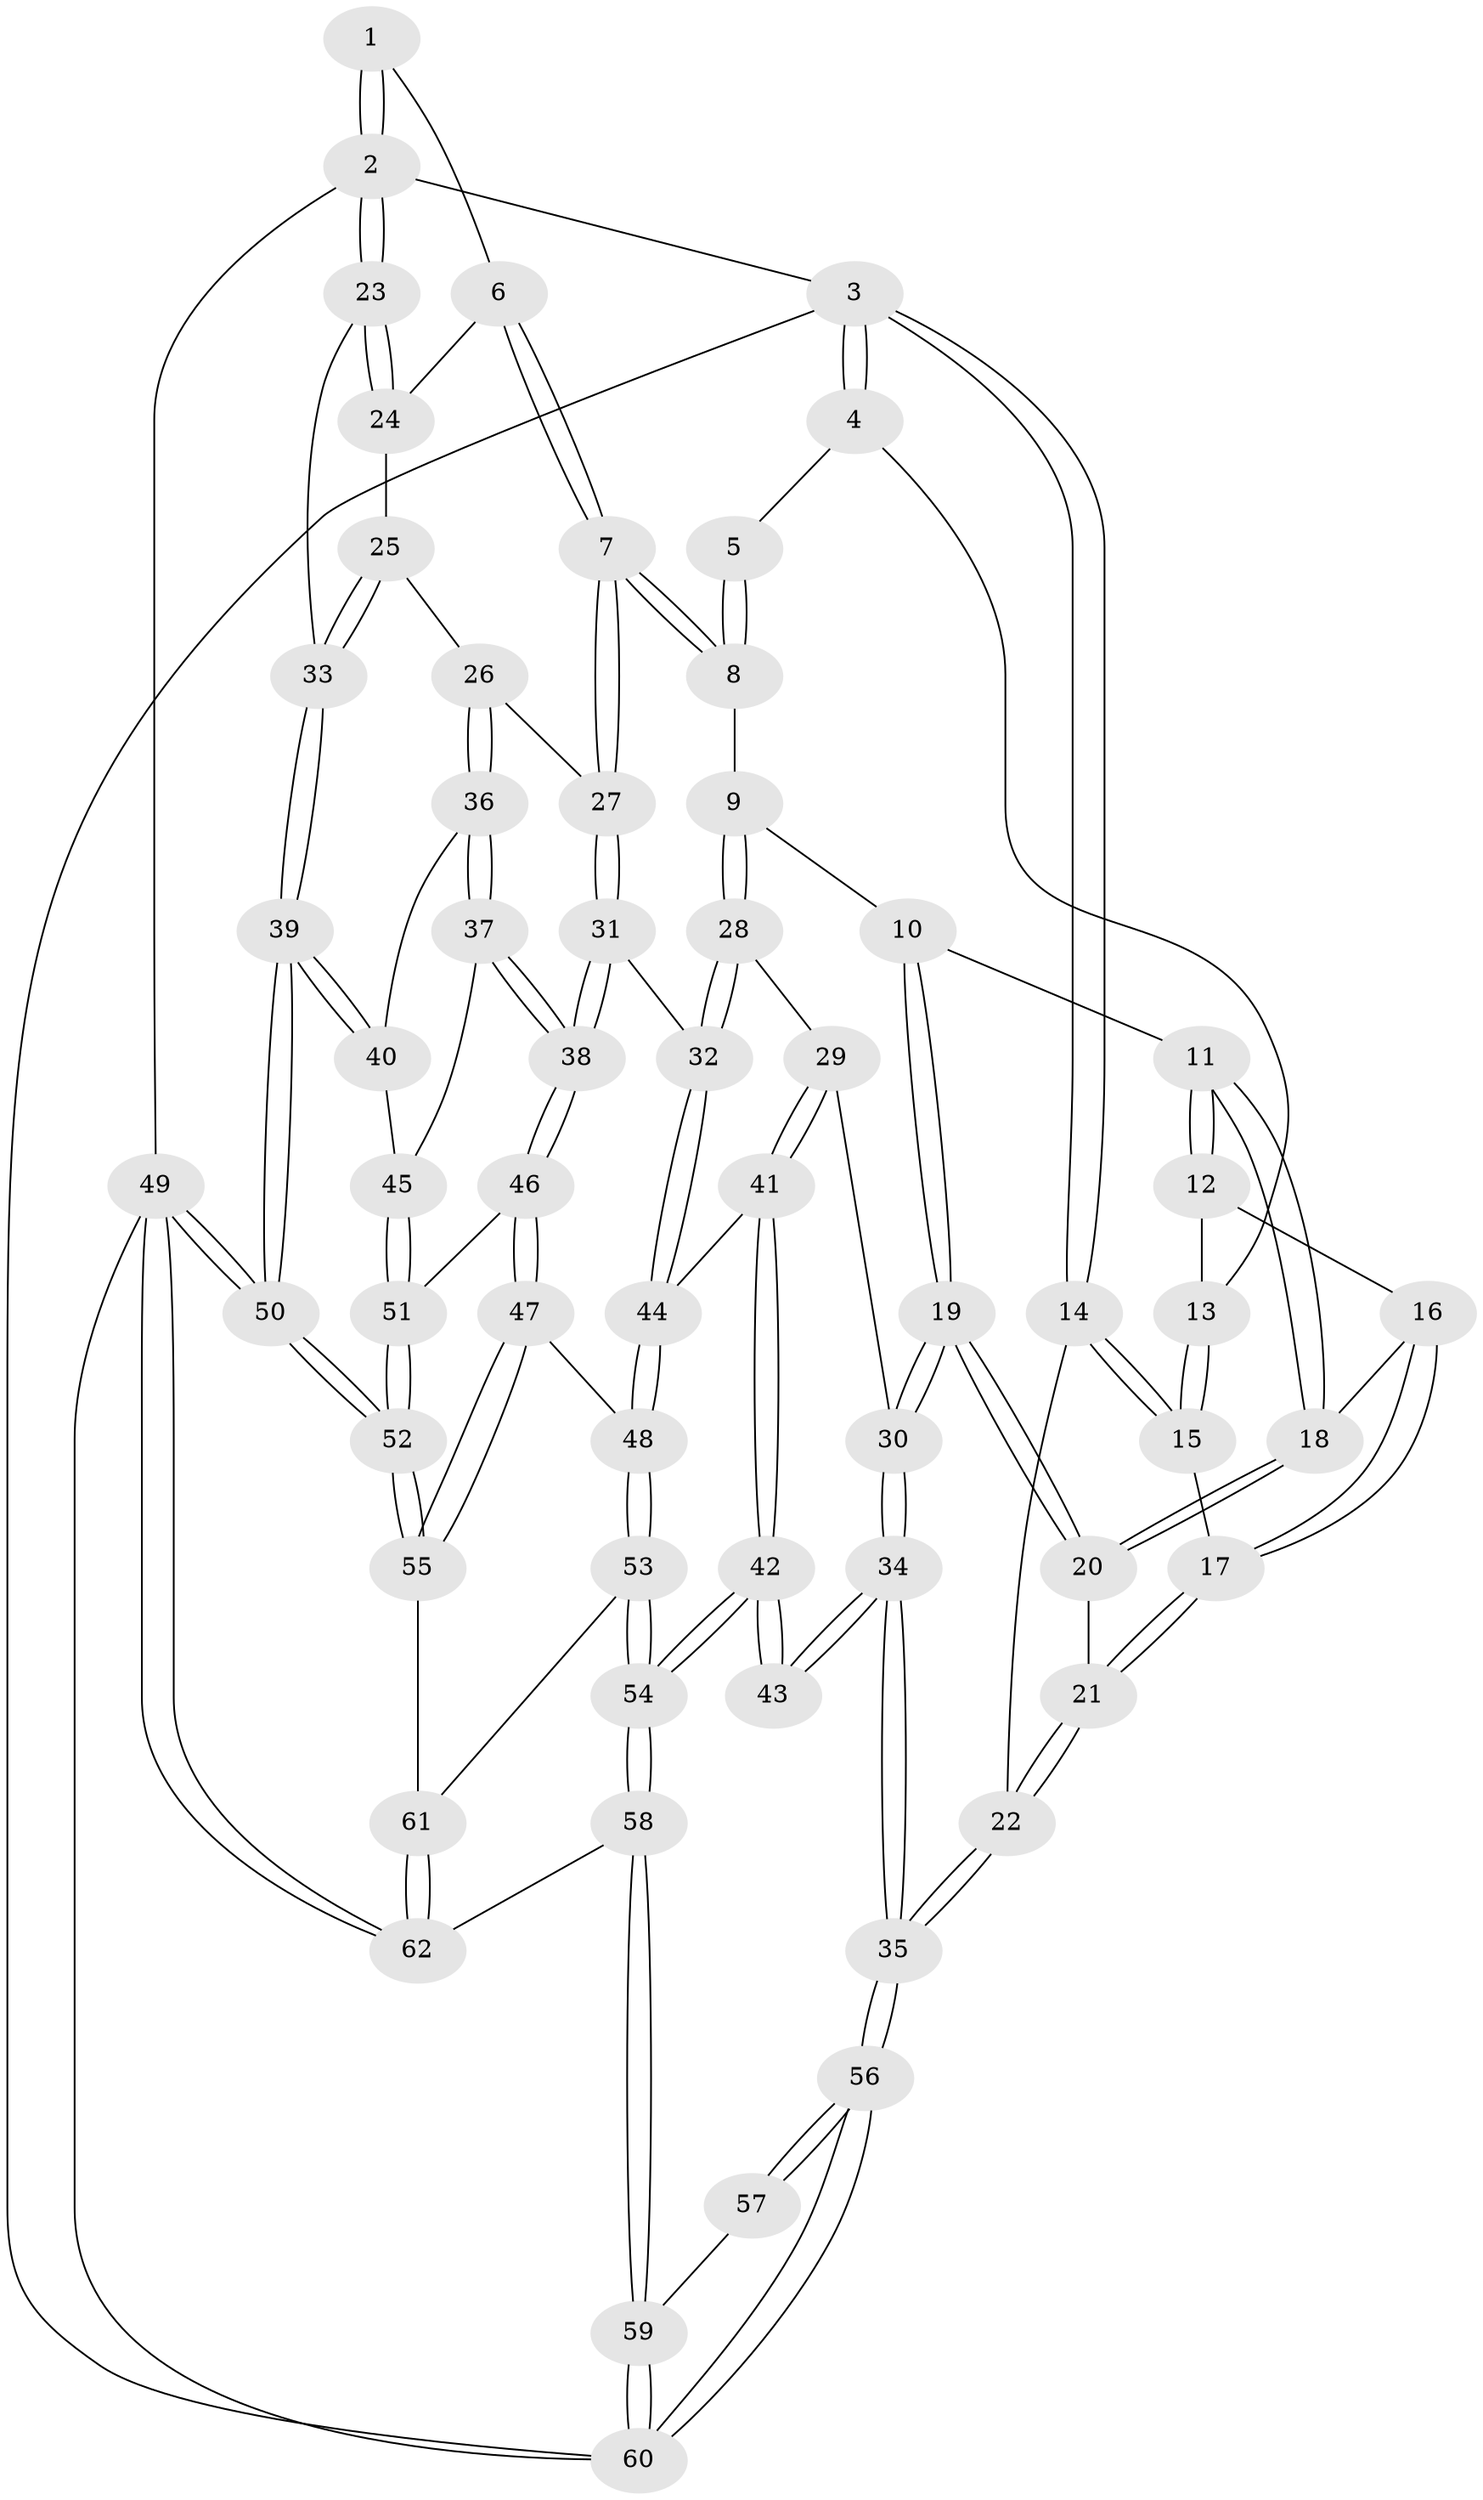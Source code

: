 // Generated by graph-tools (version 1.1) at 2025/11/02/27/25 16:11:58]
// undirected, 62 vertices, 152 edges
graph export_dot {
graph [start="1"]
  node [color=gray90,style=filled];
  1 [pos="+0.8536104405035471+0"];
  2 [pos="+1+0"];
  3 [pos="+0+0"];
  4 [pos="+0.3091335543918512+0"];
  5 [pos="+0.4597071839079975+0"];
  6 [pos="+0.7982176586639825+0.18545722506217757"];
  7 [pos="+0.7178417618970614+0.25527861369012894"];
  8 [pos="+0.6259944520811347+0.24501267302428048"];
  9 [pos="+0.5177944510896388+0.2808277374001326"];
  10 [pos="+0.35386835816291373+0.1753108981710793"];
  11 [pos="+0.3458348736174565+0.16320134773851813"];
  12 [pos="+0.30142567852119473+0"];
  13 [pos="+0.30076079693504176+0"];
  14 [pos="+0+0.18731867043473752"];
  15 [pos="+0+0.2048815912868393"];
  16 [pos="+0.1277366432619227+0.24163593341919448"];
  17 [pos="+0.059802880017696396+0.24615055286567217"];
  18 [pos="+0.1943558895429962+0.26567074425951753"];
  19 [pos="+0.28116256935176265+0.4568252215925276"];
  20 [pos="+0.22173015005574498+0.4100282673515026"];
  21 [pos="+0.10226384941856186+0.3902472264061306"];
  22 [pos="+0+0.6004825033815812"];
  23 [pos="+1+0.3222023498993623"];
  24 [pos="+0.8814449706804829+0.22278654843197815"];
  25 [pos="+0.9076566918744311+0.43167179912363396"];
  26 [pos="+0.7796135094443696+0.4666141171981441"];
  27 [pos="+0.7428509400081594+0.43703783161943627"];
  28 [pos="+0.43739520356235895+0.4953463809468245"];
  29 [pos="+0.4132060042590607+0.49809308978572236"];
  30 [pos="+0.29745146563436203+0.48573253273934053"];
  31 [pos="+0.5756001543392348+0.54223906593636"];
  32 [pos="+0.5065241466648144+0.5408996978154914"];
  33 [pos="+1+0.43769503160538803"];
  34 [pos="+0.14055508686662155+0.6750476242063523"];
  35 [pos="+0+0.6124265867819699"];
  36 [pos="+0.7972967886221595+0.5108250603341531"];
  37 [pos="+0.703936955509779+0.6487319877114173"];
  38 [pos="+0.6741325507815441+0.6676246468604516"];
  39 [pos="+1+0.5380556129379169"];
  40 [pos="+0.8581900496593433+0.5863636040183129"];
  41 [pos="+0.3725478059689497+0.7050531198578154"];
  42 [pos="+0.2266179346988388+0.783967681237129"];
  43 [pos="+0.17632375282398374+0.7301163887948802"];
  44 [pos="+0.5004633069660919+0.7385589175019819"];
  45 [pos="+0.8483590923469593+0.6517931319816552"];
  46 [pos="+0.6750005426889949+0.7275833877910248"];
  47 [pos="+0.6542272157653789+0.7590089748806522"];
  48 [pos="+0.5351660138786773+0.8238714211104797"];
  49 [pos="+1+1"];
  50 [pos="+1+1"];
  51 [pos="+0.8599775781684763+0.7374449980698621"];
  52 [pos="+0.9699080109869808+0.8836914109959206"];
  53 [pos="+0.5281241927531657+0.8435406329758198"];
  54 [pos="+0.3231980199711706+0.9990673421013909"];
  55 [pos="+0.7879809681115278+0.8900144295743516"];
  56 [pos="+0+1"];
  57 [pos="+0.06604888925104417+0.8745034396871628"];
  58 [pos="+0.28522329120692047+1"];
  59 [pos="+0.23792358252863716+1"];
  60 [pos="+0+1"];
  61 [pos="+0.6695940000223988+0.9574807483818888"];
  62 [pos="+0.6717708955766948+1"];
  1 -- 2;
  1 -- 2;
  1 -- 6;
  2 -- 3;
  2 -- 23;
  2 -- 23;
  2 -- 49;
  3 -- 4;
  3 -- 4;
  3 -- 14;
  3 -- 14;
  3 -- 60;
  4 -- 5;
  4 -- 13;
  5 -- 8;
  5 -- 8;
  6 -- 7;
  6 -- 7;
  6 -- 24;
  7 -- 8;
  7 -- 8;
  7 -- 27;
  7 -- 27;
  8 -- 9;
  9 -- 10;
  9 -- 28;
  9 -- 28;
  10 -- 11;
  10 -- 19;
  10 -- 19;
  11 -- 12;
  11 -- 12;
  11 -- 18;
  11 -- 18;
  12 -- 13;
  12 -- 16;
  13 -- 15;
  13 -- 15;
  14 -- 15;
  14 -- 15;
  14 -- 22;
  15 -- 17;
  16 -- 17;
  16 -- 17;
  16 -- 18;
  17 -- 21;
  17 -- 21;
  18 -- 20;
  18 -- 20;
  19 -- 20;
  19 -- 20;
  19 -- 30;
  19 -- 30;
  20 -- 21;
  21 -- 22;
  21 -- 22;
  22 -- 35;
  22 -- 35;
  23 -- 24;
  23 -- 24;
  23 -- 33;
  24 -- 25;
  25 -- 26;
  25 -- 33;
  25 -- 33;
  26 -- 27;
  26 -- 36;
  26 -- 36;
  27 -- 31;
  27 -- 31;
  28 -- 29;
  28 -- 32;
  28 -- 32;
  29 -- 30;
  29 -- 41;
  29 -- 41;
  30 -- 34;
  30 -- 34;
  31 -- 32;
  31 -- 38;
  31 -- 38;
  32 -- 44;
  32 -- 44;
  33 -- 39;
  33 -- 39;
  34 -- 35;
  34 -- 35;
  34 -- 43;
  34 -- 43;
  35 -- 56;
  35 -- 56;
  36 -- 37;
  36 -- 37;
  36 -- 40;
  37 -- 38;
  37 -- 38;
  37 -- 45;
  38 -- 46;
  38 -- 46;
  39 -- 40;
  39 -- 40;
  39 -- 50;
  39 -- 50;
  40 -- 45;
  41 -- 42;
  41 -- 42;
  41 -- 44;
  42 -- 43;
  42 -- 43;
  42 -- 54;
  42 -- 54;
  44 -- 48;
  44 -- 48;
  45 -- 51;
  45 -- 51;
  46 -- 47;
  46 -- 47;
  46 -- 51;
  47 -- 48;
  47 -- 55;
  47 -- 55;
  48 -- 53;
  48 -- 53;
  49 -- 50;
  49 -- 50;
  49 -- 62;
  49 -- 62;
  49 -- 60;
  50 -- 52;
  50 -- 52;
  51 -- 52;
  51 -- 52;
  52 -- 55;
  52 -- 55;
  53 -- 54;
  53 -- 54;
  53 -- 61;
  54 -- 58;
  54 -- 58;
  55 -- 61;
  56 -- 57;
  56 -- 57;
  56 -- 60;
  56 -- 60;
  57 -- 59;
  58 -- 59;
  58 -- 59;
  58 -- 62;
  59 -- 60;
  59 -- 60;
  61 -- 62;
  61 -- 62;
}

